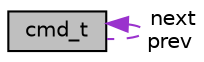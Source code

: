 digraph "cmd_t"
{
 // INTERACTIVE_SVG=YES
 // LATEX_PDF_SIZE
  edge [fontname="Helvetica",fontsize="10",labelfontname="Helvetica",labelfontsize="10"];
  node [fontname="Helvetica",fontsize="10",shape=record];
  Node1 [label="cmd_t",height=0.2,width=0.4,color="black", fillcolor="grey75", style="filled", fontcolor="black",tooltip="A structure used to store the commands, read in from the parameter file."];
  Node1 -> Node1 [dir="back",color="darkorchid3",fontsize="10",style="dashed",label=" next\nprev" ];
}
